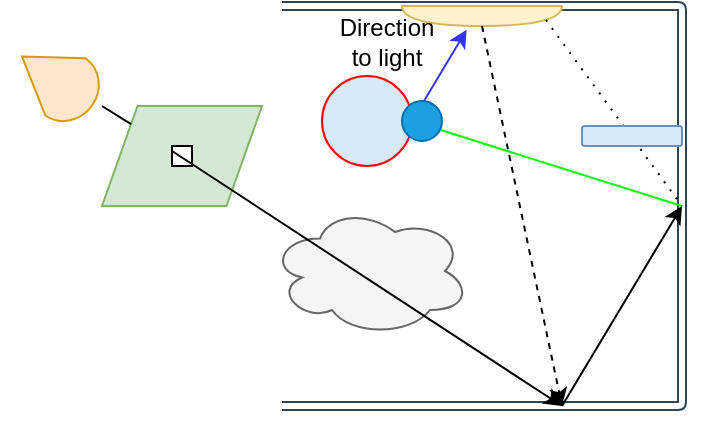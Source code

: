 <mxfile version="13.4.2" type="device"><diagram id="fLEODkLS73IXqByaidaQ" name="Page-1"><mxGraphModel dx="446" dy="626" grid="1" gridSize="10" guides="1" tooltips="1" connect="1" arrows="1" fold="1" page="1" pageScale="1" pageWidth="827" pageHeight="1169" math="0" shadow="0"><root><mxCell id="0"/><mxCell id="1" parent="0"/><mxCell id="aRYnZtg0nxZNn7wF0fZv-4" value="" style="shape=parallelogram;perimeter=parallelogramPerimeter;whiteSpace=wrap;html=1;size=0.222;rotation=-180;fillColor=#d5e8d4;strokeColor=#82b366;" parent="1" vertex="1"><mxGeometry x="230" y="570" width="80" height="50" as="geometry"/></mxCell><mxCell id="aRYnZtg0nxZNn7wF0fZv-1" value="" style="shape=link;html=1;fillColor=#a0522d;strokeColor=#314354;" parent="1" edge="1"><mxGeometry width="100" relative="1" as="geometry"><mxPoint x="320" y="720" as="sourcePoint"/><mxPoint x="320" y="520" as="targetPoint"/><Array as="points"><mxPoint x="520" y="720"/><mxPoint x="520" y="520"/></Array></mxGeometry></mxCell><mxCell id="aRYnZtg0nxZNn7wF0fZv-5" value="" style="verticalLabelPosition=bottom;verticalAlign=top;html=1;shape=mxgraph.basic.rect;fillColor2=none;strokeWidth=1;size=20;indent=5;" parent="1" vertex="1"><mxGeometry x="265" y="590" width="10" height="10" as="geometry"/></mxCell><mxCell id="aRYnZtg0nxZNn7wF0fZv-7" value="" style="ellipse;shape=cloud;whiteSpace=wrap;html=1;fillColor=#f5f5f5;strokeColor=#666666;fontColor=#333333;" parent="1" vertex="1"><mxGeometry x="314" y="620" width="100" height="65" as="geometry"/></mxCell><mxCell id="aRYnZtg0nxZNn7wF0fZv-8" value="" style="ellipse;whiteSpace=wrap;html=1;aspect=fixed;fillColor=#dae8fc;strokeColor=#FF0000;" parent="1" vertex="1"><mxGeometry x="340" y="555" width="45" height="45" as="geometry"/></mxCell><mxCell id="aRYnZtg0nxZNn7wF0fZv-9" value="" style="shape=or;whiteSpace=wrap;html=1;rotation=90;fillColor=#fff2cc;strokeColor=#d6b656;" parent="1" vertex="1"><mxGeometry x="415" y="485" width="10" height="80" as="geometry"/></mxCell><mxCell id="aRYnZtg0nxZNn7wF0fZv-10" value="" style="endArrow=classic;html=1;exitX=0;exitY=0.25;exitDx=0;exitDy=0;fillColor=#e51400;" parent="1" source="aRYnZtg0nxZNn7wF0fZv-5" edge="1"><mxGeometry width="50" height="50" relative="1" as="geometry"><mxPoint x="230" y="570" as="sourcePoint"/><mxPoint x="460" y="720" as="targetPoint"/></mxGeometry></mxCell><mxCell id="aRYnZtg0nxZNn7wF0fZv-11" value="" style="endArrow=classic;html=1;" parent="1" edge="1"><mxGeometry width="50" height="50" relative="1" as="geometry"><mxPoint x="460" y="720" as="sourcePoint"/><mxPoint x="520" y="620" as="targetPoint"/></mxGeometry></mxCell><mxCell id="aRYnZtg0nxZNn7wF0fZv-12" value="" style="endArrow=classic;html=1;entryX=1;entryY=0.5;entryDx=0;entryDy=0;fillColor=#e51400;strokeColor=#00FF00;" parent="1" target="aRYnZtg0nxZNn7wF0fZv-8" edge="1"><mxGeometry width="50" height="50" relative="1" as="geometry"><mxPoint x="520" y="620" as="sourcePoint"/><mxPoint x="560" y="580" as="targetPoint"/></mxGeometry></mxCell><mxCell id="aRYnZtg0nxZNn7wF0fZv-13" value="" style="endArrow=classic;html=1;exitX=1;exitY=0.5;exitDx=0;exitDy=0;exitPerimeter=0;dashed=1;" parent="1" source="aRYnZtg0nxZNn7wF0fZv-9" edge="1"><mxGeometry width="50" height="50" relative="1" as="geometry"><mxPoint x="510" y="630" as="sourcePoint"/><mxPoint x="460" y="720" as="targetPoint"/></mxGeometry></mxCell><mxCell id="aRYnZtg0nxZNn7wF0fZv-14" value="" style="endArrow=none;html=1;dashed=1;exitX=0.7;exitY=0.1;exitDx=0;exitDy=0;exitPerimeter=0;endFill=0;dashPattern=1 4;" parent="1" source="aRYnZtg0nxZNn7wF0fZv-9" edge="1"><mxGeometry width="50" height="50" relative="1" as="geometry"><mxPoint x="510" y="630" as="sourcePoint"/><mxPoint x="520" y="620" as="targetPoint"/></mxGeometry></mxCell><mxCell id="aRYnZtg0nxZNn7wF0fZv-20" value="" style="endArrow=classic;html=1;entryX=1.186;entryY=0.596;entryDx=0;entryDy=0;entryPerimeter=0;exitX=1;exitY=0.5;exitDx=0;exitDy=0;strokeColor=#3333FF;" parent="1" source="aRYnZtg0nxZNn7wF0fZv-8" target="aRYnZtg0nxZNn7wF0fZv-9" edge="1"><mxGeometry width="50" height="50" relative="1" as="geometry"><mxPoint x="390" y="580" as="sourcePoint"/><mxPoint x="560" y="580" as="targetPoint"/></mxGeometry></mxCell><mxCell id="aRYnZtg0nxZNn7wF0fZv-21" value="" style="rounded=1;whiteSpace=wrap;html=1;fillColor=#dae8fc;strokeColor=#6c8ebf;" parent="1" vertex="1"><mxGeometry x="470" y="580" width="50" height="10" as="geometry"/></mxCell><mxCell id="1Mo6YbGxneGPP6AUNodm-5" value="" style="endArrow=none;html=1;entryX=1;entryY=1;entryDx=0;entryDy=0;endFill=0;fillColor=#e51400;" parent="1" target="aRYnZtg0nxZNn7wF0fZv-4" edge="1"><mxGeometry width="50" height="50" relative="1" as="geometry"><mxPoint x="230" y="570" as="sourcePoint"/><mxPoint x="245" y="540" as="targetPoint"/></mxGeometry></mxCell><mxCell id="1Mo6YbGxneGPP6AUNodm-7" value="" style="ellipse;whiteSpace=wrap;html=1;aspect=fixed;fillColor=#1ba1e2;strokeColor=#006EAF;fontColor=#ffffff;" parent="1" vertex="1"><mxGeometry x="380" y="567.5" width="20" height="20" as="geometry"/></mxCell><mxCell id="V5E9cn3wTpyUBpXY7yiH-1" value="" style="verticalLabelPosition=bottom;verticalAlign=top;html=1;shape=mxgraph.basic.cone2;dx=0.5;dy=0.62;rotation=-55;fillColor=#ffe6cc;strokeColor=#d79b00;" parent="1" vertex="1"><mxGeometry x="190.02" y="536.1" width="34.98" height="42.8" as="geometry"/></mxCell><mxCell id="V5E9cn3wTpyUBpXY7yiH-11" value="Direction to light" style="text;html=1;strokeColor=none;fillColor=none;align=center;verticalAlign=middle;whiteSpace=wrap;rounded=0;" parent="1" vertex="1"><mxGeometry x="345" y="520" width="55" height="35" as="geometry"/></mxCell></root></mxGraphModel></diagram></mxfile>